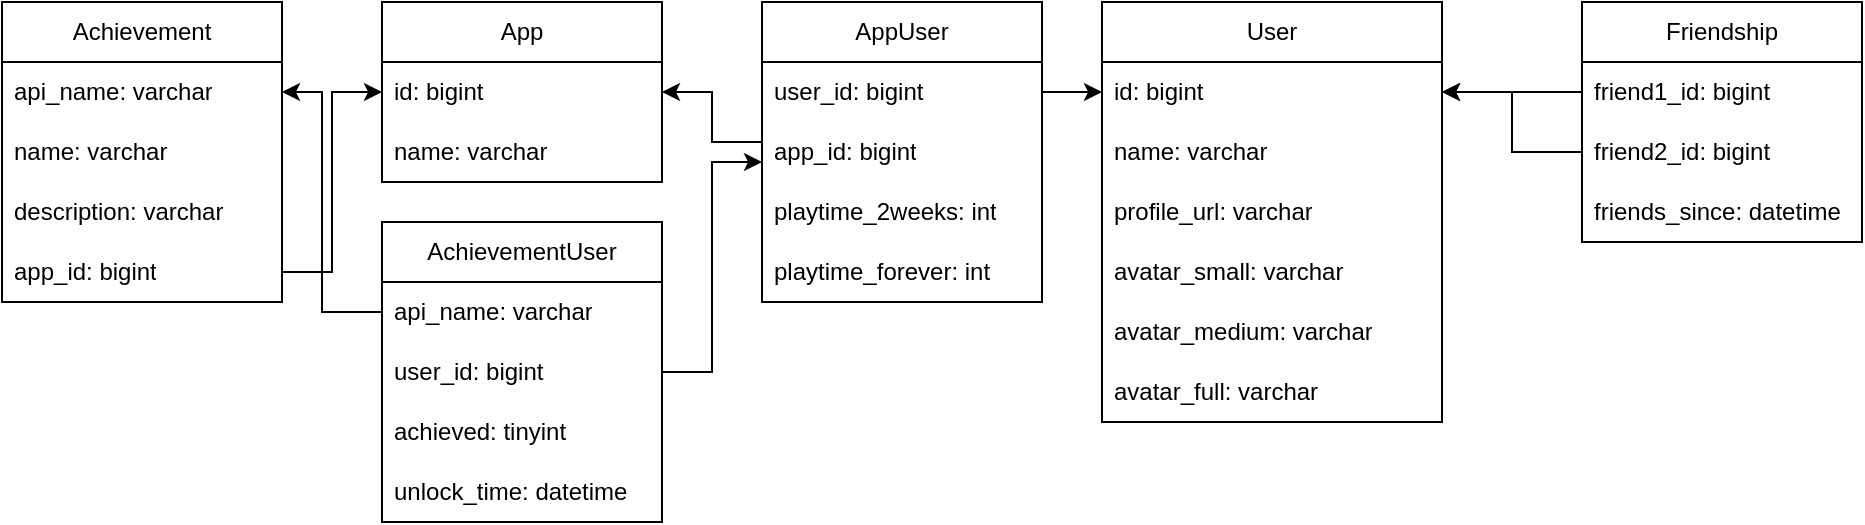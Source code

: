 <mxfile version="27.1.3">
  <diagram name="Page-1" id="vQYgGLjJOGK6a6UpNJwZ">
    <mxGraphModel dx="1383" dy="543" grid="1" gridSize="10" guides="1" tooltips="1" connect="1" arrows="1" fold="1" page="0" pageScale="1" pageWidth="850" pageHeight="1100" math="0" shadow="0">
      <root>
        <mxCell id="0" />
        <mxCell id="1" parent="0" />
        <mxCell id="t3P3GeVHU-XN4S_H38We-1" value="User" style="swimlane;fontStyle=0;childLayout=stackLayout;horizontal=1;startSize=30;horizontalStack=0;resizeParent=1;resizeParentMax=0;resizeLast=0;collapsible=1;marginBottom=0;whiteSpace=wrap;html=1;" vertex="1" parent="1">
          <mxGeometry x="310" y="210" width="170" height="210" as="geometry" />
        </mxCell>
        <mxCell id="t3P3GeVHU-XN4S_H38We-2" value="id: bigint" style="text;strokeColor=none;fillColor=none;align=left;verticalAlign=middle;spacingLeft=4;spacingRight=4;overflow=hidden;points=[[0,0.5],[1,0.5]];portConstraint=eastwest;rotatable=0;whiteSpace=wrap;html=1;" vertex="1" parent="t3P3GeVHU-XN4S_H38We-1">
          <mxGeometry y="30" width="170" height="30" as="geometry" />
        </mxCell>
        <mxCell id="t3P3GeVHU-XN4S_H38We-3" value="name: varchar" style="text;strokeColor=none;fillColor=none;align=left;verticalAlign=middle;spacingLeft=4;spacingRight=4;overflow=hidden;points=[[0,0.5],[1,0.5]];portConstraint=eastwest;rotatable=0;whiteSpace=wrap;html=1;" vertex="1" parent="t3P3GeVHU-XN4S_H38We-1">
          <mxGeometry y="60" width="170" height="30" as="geometry" />
        </mxCell>
        <mxCell id="t3P3GeVHU-XN4S_H38We-5" value="profile_url: varchar" style="text;strokeColor=none;fillColor=none;align=left;verticalAlign=middle;spacingLeft=4;spacingRight=4;overflow=hidden;points=[[0,0.5],[1,0.5]];portConstraint=eastwest;rotatable=0;whiteSpace=wrap;html=1;" vertex="1" parent="t3P3GeVHU-XN4S_H38We-1">
          <mxGeometry y="90" width="170" height="30" as="geometry" />
        </mxCell>
        <mxCell id="t3P3GeVHU-XN4S_H38We-6" value="avatar_small: varchar" style="text;strokeColor=none;fillColor=none;align=left;verticalAlign=middle;spacingLeft=4;spacingRight=4;overflow=hidden;points=[[0,0.5],[1,0.5]];portConstraint=eastwest;rotatable=0;whiteSpace=wrap;html=1;" vertex="1" parent="t3P3GeVHU-XN4S_H38We-1">
          <mxGeometry y="120" width="170" height="30" as="geometry" />
        </mxCell>
        <mxCell id="t3P3GeVHU-XN4S_H38We-7" value="avatar_medium: varchar" style="text;strokeColor=none;fillColor=none;align=left;verticalAlign=middle;spacingLeft=4;spacingRight=4;overflow=hidden;points=[[0,0.5],[1,0.5]];portConstraint=eastwest;rotatable=0;whiteSpace=wrap;html=1;" vertex="1" parent="t3P3GeVHU-XN4S_H38We-1">
          <mxGeometry y="150" width="170" height="30" as="geometry" />
        </mxCell>
        <mxCell id="t3P3GeVHU-XN4S_H38We-8" value="avatar_full: varchar" style="text;strokeColor=none;fillColor=none;align=left;verticalAlign=middle;spacingLeft=4;spacingRight=4;overflow=hidden;points=[[0,0.5],[1,0.5]];portConstraint=eastwest;rotatable=0;whiteSpace=wrap;html=1;" vertex="1" parent="t3P3GeVHU-XN4S_H38We-1">
          <mxGeometry y="180" width="170" height="30" as="geometry" />
        </mxCell>
        <mxCell id="t3P3GeVHU-XN4S_H38We-9" value="Friendship" style="swimlane;fontStyle=0;childLayout=stackLayout;horizontal=1;startSize=30;horizontalStack=0;resizeParent=1;resizeParentMax=0;resizeLast=0;collapsible=1;marginBottom=0;whiteSpace=wrap;html=1;" vertex="1" parent="1">
          <mxGeometry x="550" y="210" width="140" height="120" as="geometry" />
        </mxCell>
        <mxCell id="t3P3GeVHU-XN4S_H38We-11" value="friend1_id: bigint" style="text;strokeColor=none;fillColor=none;align=left;verticalAlign=middle;spacingLeft=4;spacingRight=4;overflow=hidden;points=[[0,0.5],[1,0.5]];portConstraint=eastwest;rotatable=0;whiteSpace=wrap;html=1;" vertex="1" parent="t3P3GeVHU-XN4S_H38We-9">
          <mxGeometry y="30" width="140" height="30" as="geometry" />
        </mxCell>
        <mxCell id="t3P3GeVHU-XN4S_H38We-12" value="friend2_id: bigint" style="text;strokeColor=none;fillColor=none;align=left;verticalAlign=middle;spacingLeft=4;spacingRight=4;overflow=hidden;points=[[0,0.5],[1,0.5]];portConstraint=eastwest;rotatable=0;whiteSpace=wrap;html=1;" vertex="1" parent="t3P3GeVHU-XN4S_H38We-9">
          <mxGeometry y="60" width="140" height="30" as="geometry" />
        </mxCell>
        <mxCell id="t3P3GeVHU-XN4S_H38We-15" value="friends_since: datetime" style="text;strokeColor=none;fillColor=none;align=left;verticalAlign=middle;spacingLeft=4;spacingRight=4;overflow=hidden;points=[[0,0.5],[1,0.5]];portConstraint=eastwest;rotatable=0;whiteSpace=wrap;html=1;" vertex="1" parent="t3P3GeVHU-XN4S_H38We-9">
          <mxGeometry y="90" width="140" height="30" as="geometry" />
        </mxCell>
        <mxCell id="t3P3GeVHU-XN4S_H38We-13" style="edgeStyle=orthogonalEdgeStyle;rounded=0;orthogonalLoop=1;jettySize=auto;html=1;entryX=1;entryY=0.5;entryDx=0;entryDy=0;" edge="1" parent="1" source="t3P3GeVHU-XN4S_H38We-11" target="t3P3GeVHU-XN4S_H38We-2">
          <mxGeometry relative="1" as="geometry" />
        </mxCell>
        <mxCell id="t3P3GeVHU-XN4S_H38We-14" style="edgeStyle=orthogonalEdgeStyle;rounded=0;orthogonalLoop=1;jettySize=auto;html=1;entryX=1;entryY=0.5;entryDx=0;entryDy=0;" edge="1" parent="1" source="t3P3GeVHU-XN4S_H38We-12" target="t3P3GeVHU-XN4S_H38We-2">
          <mxGeometry relative="1" as="geometry" />
        </mxCell>
        <mxCell id="t3P3GeVHU-XN4S_H38We-16" value="App" style="swimlane;fontStyle=0;childLayout=stackLayout;horizontal=1;startSize=30;horizontalStack=0;resizeParent=1;resizeParentMax=0;resizeLast=0;collapsible=1;marginBottom=0;whiteSpace=wrap;html=1;strokeColor=default;" vertex="1" parent="1">
          <mxGeometry x="-50" y="210" width="140" height="90" as="geometry" />
        </mxCell>
        <mxCell id="t3P3GeVHU-XN4S_H38We-17" value="id: bigint" style="text;strokeColor=none;fillColor=none;align=left;verticalAlign=middle;spacingLeft=4;spacingRight=4;overflow=hidden;points=[[0,0.5],[1,0.5]];portConstraint=eastwest;rotatable=0;whiteSpace=wrap;html=1;" vertex="1" parent="t3P3GeVHU-XN4S_H38We-16">
          <mxGeometry y="30" width="140" height="30" as="geometry" />
        </mxCell>
        <mxCell id="t3P3GeVHU-XN4S_H38We-26" value="name: varchar" style="text;strokeColor=none;fillColor=none;align=left;verticalAlign=middle;spacingLeft=4;spacingRight=4;overflow=hidden;points=[[0,0.5],[1,0.5]];portConstraint=eastwest;rotatable=0;whiteSpace=wrap;html=1;" vertex="1" parent="t3P3GeVHU-XN4S_H38We-16">
          <mxGeometry y="60" width="140" height="30" as="geometry" />
        </mxCell>
        <mxCell id="t3P3GeVHU-XN4S_H38We-20" value="AppUser" style="swimlane;fontStyle=0;childLayout=stackLayout;horizontal=1;startSize=30;horizontalStack=0;resizeParent=1;resizeParentMax=0;resizeLast=0;collapsible=1;marginBottom=0;whiteSpace=wrap;html=1;" vertex="1" parent="1">
          <mxGeometry x="140" y="210" width="140" height="150" as="geometry" />
        </mxCell>
        <mxCell id="t3P3GeVHU-XN4S_H38We-22" value="user_id: bigint" style="text;strokeColor=none;fillColor=none;align=left;verticalAlign=middle;spacingLeft=4;spacingRight=4;overflow=hidden;points=[[0,0.5],[1,0.5]];portConstraint=eastwest;rotatable=0;whiteSpace=wrap;html=1;" vertex="1" parent="t3P3GeVHU-XN4S_H38We-20">
          <mxGeometry y="30" width="140" height="30" as="geometry" />
        </mxCell>
        <mxCell id="t3P3GeVHU-XN4S_H38We-23" value="app_id: bigint" style="text;strokeColor=none;fillColor=none;align=left;verticalAlign=middle;spacingLeft=4;spacingRight=4;overflow=hidden;points=[[0,0.5],[1,0.5]];portConstraint=eastwest;rotatable=0;whiteSpace=wrap;html=1;" vertex="1" parent="t3P3GeVHU-XN4S_H38We-20">
          <mxGeometry y="60" width="140" height="30" as="geometry" />
        </mxCell>
        <mxCell id="t3P3GeVHU-XN4S_H38We-27" value="playtime_2weeks: int" style="text;strokeColor=none;fillColor=none;align=left;verticalAlign=middle;spacingLeft=4;spacingRight=4;overflow=hidden;points=[[0,0.5],[1,0.5]];portConstraint=eastwest;rotatable=0;whiteSpace=wrap;html=1;" vertex="1" parent="t3P3GeVHU-XN4S_H38We-20">
          <mxGeometry y="90" width="140" height="30" as="geometry" />
        </mxCell>
        <mxCell id="t3P3GeVHU-XN4S_H38We-28" value="playtime_forever: int" style="text;strokeColor=none;fillColor=none;align=left;verticalAlign=middle;spacingLeft=4;spacingRight=4;overflow=hidden;points=[[0,0.5],[1,0.5]];portConstraint=eastwest;rotatable=0;whiteSpace=wrap;html=1;" vertex="1" parent="t3P3GeVHU-XN4S_H38We-20">
          <mxGeometry y="120" width="140" height="30" as="geometry" />
        </mxCell>
        <mxCell id="t3P3GeVHU-XN4S_H38We-24" style="edgeStyle=orthogonalEdgeStyle;rounded=0;orthogonalLoop=1;jettySize=auto;html=1;entryX=0;entryY=0.5;entryDx=0;entryDy=0;" edge="1" parent="1" source="t3P3GeVHU-XN4S_H38We-22" target="t3P3GeVHU-XN4S_H38We-2">
          <mxGeometry relative="1" as="geometry" />
        </mxCell>
        <mxCell id="t3P3GeVHU-XN4S_H38We-29" value="Achievement" style="swimlane;fontStyle=0;childLayout=stackLayout;horizontal=1;startSize=30;horizontalStack=0;resizeParent=1;resizeParentMax=0;resizeLast=0;collapsible=1;marginBottom=0;whiteSpace=wrap;html=1;" vertex="1" parent="1">
          <mxGeometry x="-240" y="210" width="140" height="150" as="geometry" />
        </mxCell>
        <mxCell id="t3P3GeVHU-XN4S_H38We-30" value="api_name: varchar" style="text;strokeColor=none;fillColor=none;align=left;verticalAlign=middle;spacingLeft=4;spacingRight=4;overflow=hidden;points=[[0,0.5],[1,0.5]];portConstraint=eastwest;rotatable=0;whiteSpace=wrap;html=1;" vertex="1" parent="t3P3GeVHU-XN4S_H38We-29">
          <mxGeometry y="30" width="140" height="30" as="geometry" />
        </mxCell>
        <mxCell id="t3P3GeVHU-XN4S_H38We-32" value="name: varchar" style="text;strokeColor=none;fillColor=none;align=left;verticalAlign=middle;spacingLeft=4;spacingRight=4;overflow=hidden;points=[[0,0.5],[1,0.5]];portConstraint=eastwest;rotatable=0;whiteSpace=wrap;html=1;" vertex="1" parent="t3P3GeVHU-XN4S_H38We-29">
          <mxGeometry y="60" width="140" height="30" as="geometry" />
        </mxCell>
        <mxCell id="t3P3GeVHU-XN4S_H38We-34" value="description: varchar" style="text;strokeColor=none;fillColor=none;align=left;verticalAlign=middle;spacingLeft=4;spacingRight=4;overflow=hidden;points=[[0,0.5],[1,0.5]];portConstraint=eastwest;rotatable=0;whiteSpace=wrap;html=1;" vertex="1" parent="t3P3GeVHU-XN4S_H38We-29">
          <mxGeometry y="90" width="140" height="30" as="geometry" />
        </mxCell>
        <mxCell id="t3P3GeVHU-XN4S_H38We-31" value="app_id: bigint" style="text;strokeColor=none;fillColor=none;align=left;verticalAlign=middle;spacingLeft=4;spacingRight=4;overflow=hidden;points=[[0,0.5],[1,0.5]];portConstraint=eastwest;rotatable=0;whiteSpace=wrap;html=1;" vertex="1" parent="t3P3GeVHU-XN4S_H38We-29">
          <mxGeometry y="120" width="140" height="30" as="geometry" />
        </mxCell>
        <mxCell id="t3P3GeVHU-XN4S_H38We-33" style="edgeStyle=orthogonalEdgeStyle;rounded=0;orthogonalLoop=1;jettySize=auto;html=1;entryX=0;entryY=0.5;entryDx=0;entryDy=0;" edge="1" parent="1" source="t3P3GeVHU-XN4S_H38We-31" target="t3P3GeVHU-XN4S_H38We-17">
          <mxGeometry relative="1" as="geometry" />
        </mxCell>
        <mxCell id="t3P3GeVHU-XN4S_H38We-35" value="AchievementUser" style="swimlane;fontStyle=0;childLayout=stackLayout;horizontal=1;startSize=30;horizontalStack=0;resizeParent=1;resizeParentMax=0;resizeLast=0;collapsible=1;marginBottom=0;whiteSpace=wrap;html=1;" vertex="1" parent="1">
          <mxGeometry x="-50" y="320" width="140" height="150" as="geometry" />
        </mxCell>
        <mxCell id="t3P3GeVHU-XN4S_H38We-36" value="api_name: varchar" style="text;strokeColor=none;fillColor=none;align=left;verticalAlign=middle;spacingLeft=4;spacingRight=4;overflow=hidden;points=[[0,0.5],[1,0.5]];portConstraint=eastwest;rotatable=0;whiteSpace=wrap;html=1;" vertex="1" parent="t3P3GeVHU-XN4S_H38We-35">
          <mxGeometry y="30" width="140" height="30" as="geometry" />
        </mxCell>
        <mxCell id="t3P3GeVHU-XN4S_H38We-37" value="user_id: bigint" style="text;strokeColor=none;fillColor=none;align=left;verticalAlign=middle;spacingLeft=4;spacingRight=4;overflow=hidden;points=[[0,0.5],[1,0.5]];portConstraint=eastwest;rotatable=0;whiteSpace=wrap;html=1;" vertex="1" parent="t3P3GeVHU-XN4S_H38We-35">
          <mxGeometry y="60" width="140" height="30" as="geometry" />
        </mxCell>
        <mxCell id="t3P3GeVHU-XN4S_H38We-38" value="achieved: tinyint" style="text;strokeColor=none;fillColor=none;align=left;verticalAlign=middle;spacingLeft=4;spacingRight=4;overflow=hidden;points=[[0,0.5],[1,0.5]];portConstraint=eastwest;rotatable=0;whiteSpace=wrap;html=1;" vertex="1" parent="t3P3GeVHU-XN4S_H38We-35">
          <mxGeometry y="90" width="140" height="30" as="geometry" />
        </mxCell>
        <mxCell id="t3P3GeVHU-XN4S_H38We-44" value="unlock_time: datetime" style="text;strokeColor=none;fillColor=none;align=left;verticalAlign=middle;spacingLeft=4;spacingRight=4;overflow=hidden;points=[[0,0.5],[1,0.5]];portConstraint=eastwest;rotatable=0;whiteSpace=wrap;html=1;" vertex="1" parent="t3P3GeVHU-XN4S_H38We-35">
          <mxGeometry y="120" width="140" height="30" as="geometry" />
        </mxCell>
        <mxCell id="t3P3GeVHU-XN4S_H38We-40" style="edgeStyle=orthogonalEdgeStyle;rounded=0;orthogonalLoop=1;jettySize=auto;html=1;entryX=1;entryY=0.5;entryDx=0;entryDy=0;" edge="1" parent="1" source="t3P3GeVHU-XN4S_H38We-23" target="t3P3GeVHU-XN4S_H38We-17">
          <mxGeometry relative="1" as="geometry">
            <Array as="points">
              <mxPoint x="115" y="280" />
              <mxPoint x="115" y="255" />
            </Array>
          </mxGeometry>
        </mxCell>
        <mxCell id="t3P3GeVHU-XN4S_H38We-41" style="edgeStyle=orthogonalEdgeStyle;rounded=0;orthogonalLoop=1;jettySize=auto;html=1;" edge="1" parent="1" source="t3P3GeVHU-XN4S_H38We-37">
          <mxGeometry relative="1" as="geometry">
            <mxPoint x="140" y="290" as="targetPoint" />
            <Array as="points">
              <mxPoint x="115" y="395" />
              <mxPoint x="115" y="290" />
              <mxPoint x="140" y="290" />
            </Array>
          </mxGeometry>
        </mxCell>
        <mxCell id="t3P3GeVHU-XN4S_H38We-43" style="edgeStyle=orthogonalEdgeStyle;rounded=0;orthogonalLoop=1;jettySize=auto;html=1;entryX=1;entryY=0.5;entryDx=0;entryDy=0;" edge="1" parent="1" source="t3P3GeVHU-XN4S_H38We-36" target="t3P3GeVHU-XN4S_H38We-30">
          <mxGeometry relative="1" as="geometry">
            <Array as="points">
              <mxPoint x="-80" y="365" />
              <mxPoint x="-80" y="255" />
            </Array>
          </mxGeometry>
        </mxCell>
      </root>
    </mxGraphModel>
  </diagram>
</mxfile>
